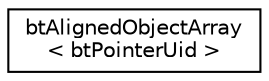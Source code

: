 digraph "Graphical Class Hierarchy"
{
  edge [fontname="Helvetica",fontsize="10",labelfontname="Helvetica",labelfontsize="10"];
  node [fontname="Helvetica",fontsize="10",shape=record];
  rankdir="LR";
  Node1 [label="btAlignedObjectArray\l\< btPointerUid \>",height=0.2,width=0.4,color="black", fillcolor="white", style="filled",URL="$classbt_aligned_object_array.html"];
}
